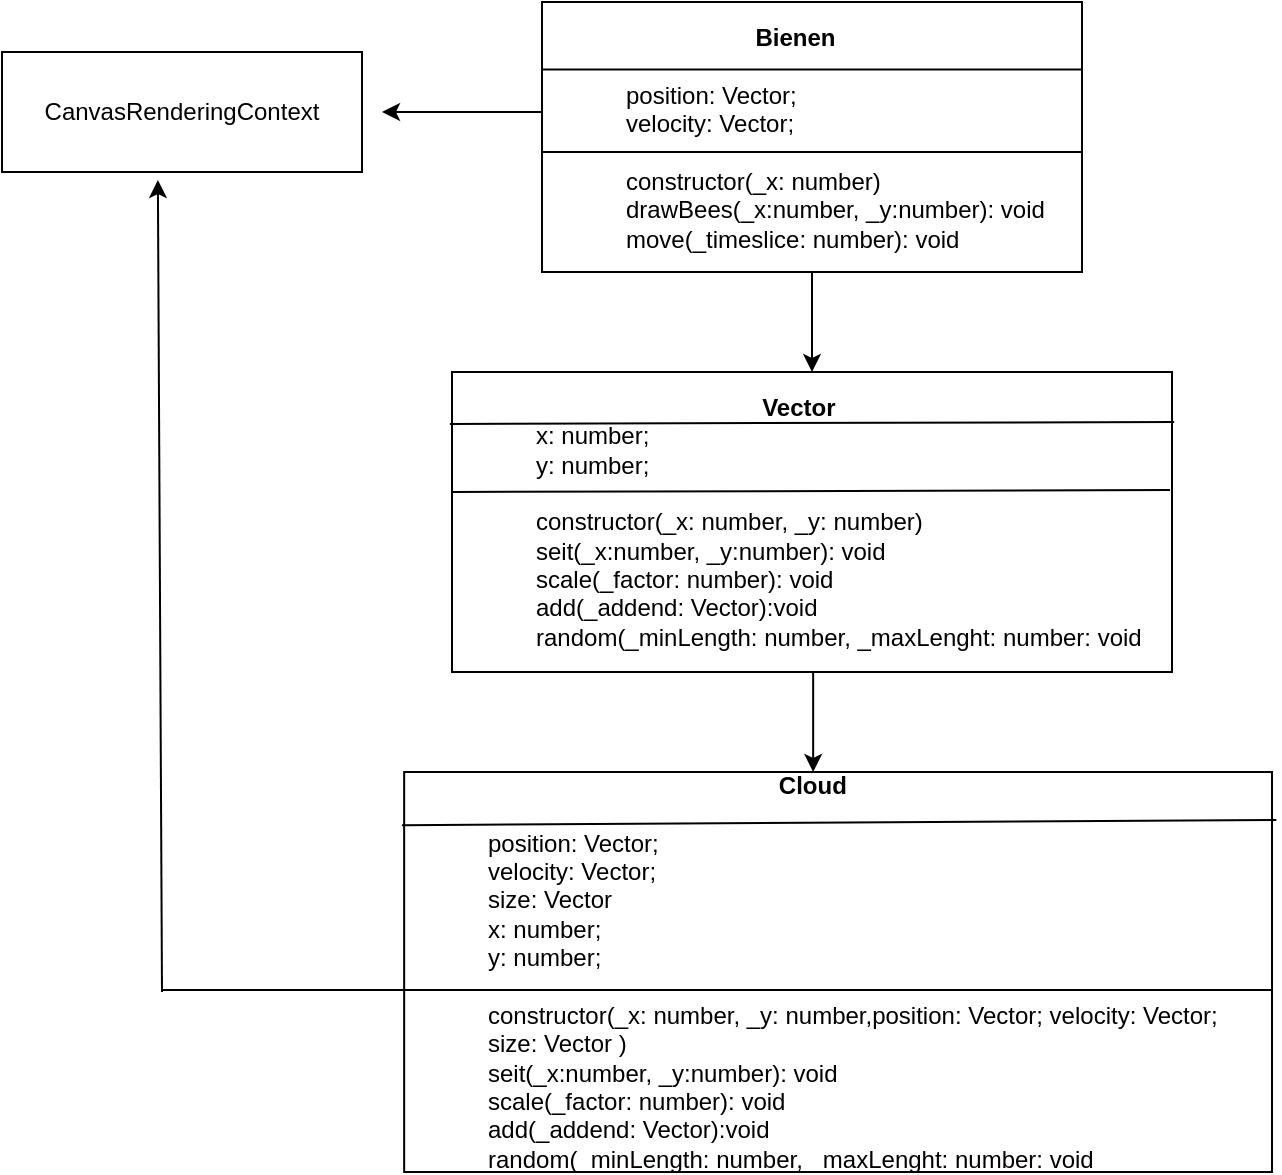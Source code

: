 <mxfile version="14.6.13" type="github">
  <diagram id="z7ZPEjlhhMBZymB7cSth" name="Page-1">
    <mxGraphModel dx="946" dy="645" grid="1" gridSize="10" guides="1" tooltips="1" connect="1" arrows="1" fold="1" page="1" pageScale="1" pageWidth="827" pageHeight="1169" math="0" shadow="0">
      <root>
        <mxCell id="0" />
        <mxCell id="1" parent="0" />
        <mxCell id="3A--D1iM8Y7gxvbmCqtf-2" value="CanvasRenderingContext" style="rounded=0;whiteSpace=wrap;html=1;" vertex="1" parent="1">
          <mxGeometry x="50" y="130" width="180" height="60" as="geometry" />
        </mxCell>
        <mxCell id="3A--D1iM8Y7gxvbmCqtf-3" value="" style="endArrow=classic;html=1;" edge="1" parent="1">
          <mxGeometry width="50" height="50" relative="1" as="geometry">
            <mxPoint x="320" y="160" as="sourcePoint" />
            <mxPoint x="240" y="160" as="targetPoint" />
          </mxGeometry>
        </mxCell>
        <mxCell id="3A--D1iM8Y7gxvbmCqtf-4" value="&lt;div style=&quot;text-align: center&quot;&gt;&lt;b&gt;Bienen&lt;/b&gt;&lt;/div&gt;&lt;blockquote style=&quot;margin: 0 0 0 40px ; border: none ; padding: 0px&quot;&gt;&lt;br&gt;position: Vector;&lt;br&gt;velocity: Vector;&lt;/blockquote&gt;&lt;blockquote style=&quot;margin: 0 0 0 40px ; border: none ; padding: 0px&quot;&gt;&lt;br&gt;constructor(_x: number)&lt;br&gt;drawBees(_x:number, _y:number): void&lt;br&gt;move(_timeslice: number): void&lt;/blockquote&gt;" style="rounded=0;whiteSpace=wrap;html=1;align=left;" vertex="1" parent="1">
          <mxGeometry x="320" y="105" width="270" height="135" as="geometry" />
        </mxCell>
        <mxCell id="3A--D1iM8Y7gxvbmCqtf-5" value="" style="endArrow=none;html=1;entryX=1;entryY=0.25;entryDx=0;entryDy=0;exitX=0;exitY=0.25;exitDx=0;exitDy=0;" edge="1" parent="1" source="3A--D1iM8Y7gxvbmCqtf-4" target="3A--D1iM8Y7gxvbmCqtf-4">
          <mxGeometry width="50" height="50" relative="1" as="geometry">
            <mxPoint x="460" y="360" as="sourcePoint" />
            <mxPoint x="510" y="310" as="targetPoint" />
          </mxGeometry>
        </mxCell>
        <mxCell id="3A--D1iM8Y7gxvbmCqtf-6" value="" style="endArrow=none;html=1;entryX=1;entryY=0.25;entryDx=0;entryDy=0;exitX=0;exitY=0.25;exitDx=0;exitDy=0;" edge="1" parent="1">
          <mxGeometry width="50" height="50" relative="1" as="geometry">
            <mxPoint x="320" y="180" as="sourcePoint" />
            <mxPoint x="590" y="180" as="targetPoint" />
          </mxGeometry>
        </mxCell>
        <mxCell id="3A--D1iM8Y7gxvbmCqtf-7" value="&lt;div style=&quot;text-align: center&quot;&gt;&lt;b&gt;Vector&lt;/b&gt;&lt;/div&gt;&lt;blockquote style=&quot;margin: 0 0 0 40px ; border: none ; padding: 0px&quot;&gt;x: number;&lt;/blockquote&gt;&lt;blockquote style=&quot;margin: 0 0 0 40px ; border: none ; padding: 0px&quot;&gt;y: number;&lt;/blockquote&gt;&lt;blockquote style=&quot;margin: 0 0 0 40px ; border: none ; padding: 0px&quot;&gt;&lt;br&gt;&lt;/blockquote&gt;&lt;blockquote style=&quot;margin: 0 0 0 40px ; border: none ; padding: 0px&quot;&gt;constructor(_x: number, _y: number)&lt;br&gt;&lt;/blockquote&gt;&lt;blockquote style=&quot;margin: 0 0 0 40px ; border: none ; padding: 0px&quot;&gt;seit(_x:number, _y:number): void&lt;br&gt;scale(_factor: number): void&lt;/blockquote&gt;&lt;blockquote style=&quot;margin: 0 0 0 40px ; border: none ; padding: 0px&quot;&gt;add(_addend: Vector):void&lt;/blockquote&gt;&lt;blockquote style=&quot;margin: 0 0 0 40px ; border: none ; padding: 0px&quot;&gt;random(_minLength: number, _maxLenght: number: void&lt;/blockquote&gt;" style="rounded=0;whiteSpace=wrap;html=1;align=left;" vertex="1" parent="1">
          <mxGeometry x="275" y="290" width="360" height="150" as="geometry" />
        </mxCell>
        <mxCell id="3A--D1iM8Y7gxvbmCqtf-8" value="" style="endArrow=none;html=1;entryX=1.003;entryY=0.167;entryDx=0;entryDy=0;exitX=-0.003;exitY=0.173;exitDx=0;exitDy=0;entryPerimeter=0;exitPerimeter=0;" edge="1" parent="1" source="3A--D1iM8Y7gxvbmCqtf-7" target="3A--D1iM8Y7gxvbmCqtf-7">
          <mxGeometry width="50" height="50" relative="1" as="geometry">
            <mxPoint x="415" y="545" as="sourcePoint" />
            <mxPoint x="465" y="495" as="targetPoint" />
          </mxGeometry>
        </mxCell>
        <mxCell id="3A--D1iM8Y7gxvbmCqtf-9" value="" style="endArrow=none;html=1;exitX=0;exitY=0.25;exitDx=0;exitDy=0;" edge="1" parent="1">
          <mxGeometry width="50" height="50" relative="1" as="geometry">
            <mxPoint x="275" y="350" as="sourcePoint" />
            <mxPoint x="634" y="349" as="targetPoint" />
          </mxGeometry>
        </mxCell>
        <mxCell id="3A--D1iM8Y7gxvbmCqtf-10" value="" style="endArrow=classic;html=1;exitX=0.5;exitY=1;exitDx=0;exitDy=0;" edge="1" parent="1" source="3A--D1iM8Y7gxvbmCqtf-4" target="3A--D1iM8Y7gxvbmCqtf-7">
          <mxGeometry width="50" height="50" relative="1" as="geometry">
            <mxPoint x="460" y="410" as="sourcePoint" />
            <mxPoint x="510" y="360" as="targetPoint" />
          </mxGeometry>
        </mxCell>
        <mxCell id="3A--D1iM8Y7gxvbmCqtf-11" value="&lt;div style=&quot;text-align: center&quot;&gt;&lt;span style=&quot;text-align: left&quot;&gt;&lt;b&gt;Cloud&lt;/b&gt;&lt;/span&gt;&lt;/div&gt;&lt;div style=&quot;text-align: center&quot;&gt;&lt;span style=&quot;text-align: left&quot;&gt;&lt;b&gt;&lt;br&gt;&lt;/b&gt;&lt;/span&gt;&lt;/div&gt;&lt;blockquote style=&quot;margin: 0 0 0 40px ; border: none ; padding: 0px&quot;&gt;&lt;div&gt;&lt;span&gt;position: Vector;&lt;/span&gt;&lt;/div&gt;&lt;div&gt;&lt;span&gt;velocity: Vector;&lt;/span&gt;&lt;/div&gt;&lt;div&gt;&lt;span&gt;size: Vector&lt;/span&gt;&lt;/div&gt;&lt;div&gt;&lt;span&gt;x: number;&lt;/span&gt;&lt;/div&gt;&lt;div&gt;&lt;span&gt;y: number;&lt;/span&gt;&lt;/div&gt;&lt;/blockquote&gt;&lt;blockquote style=&quot;margin: 0 0 0 40px ; border: none ; padding: 0px&quot;&gt;&lt;br&gt;&lt;/blockquote&gt;&lt;blockquote style=&quot;margin: 0 0 0 40px ; border: none ; padding: 0px&quot;&gt;constructor(_x: number, _y: number,position: Vector; velocity: Vector;&lt;/blockquote&gt;&lt;blockquote style=&quot;margin: 0 0 0 40px ; border: none ; padding: 0px&quot;&gt;size: Vector )&lt;br&gt;&lt;/blockquote&gt;&lt;blockquote style=&quot;margin: 0 0 0 40px ; border: none ; padding: 0px&quot;&gt;seit(_x:number, _y:number): void&lt;br&gt;scale(_factor: number): void&lt;/blockquote&gt;&lt;blockquote style=&quot;margin: 0 0 0 40px ; border: none ; padding: 0px&quot;&gt;add(_addend: Vector):void&lt;/blockquote&gt;&lt;blockquote style=&quot;margin: 0 0 0 40px ; border: none ; padding: 0px&quot;&gt;random(_minLength: number, _maxLenght: number: void&lt;/blockquote&gt;" style="rounded=0;whiteSpace=wrap;html=1;align=left;" vertex="1" parent="1">
          <mxGeometry x="251.08" y="490" width="433.92" height="200" as="geometry" />
        </mxCell>
        <mxCell id="3A--D1iM8Y7gxvbmCqtf-12" value="" style="endArrow=none;html=1;entryX=1.005;entryY=0.12;entryDx=0;entryDy=0;exitX=-0.003;exitY=0.173;exitDx=0;exitDy=0;entryPerimeter=0;exitPerimeter=0;" edge="1" parent="1" target="3A--D1iM8Y7gxvbmCqtf-11">
          <mxGeometry width="50" height="50" relative="1" as="geometry">
            <mxPoint x="250" y="516.6" as="sourcePoint" />
            <mxPoint x="612.16" y="515.4" as="targetPoint" />
          </mxGeometry>
        </mxCell>
        <mxCell id="3A--D1iM8Y7gxvbmCqtf-13" value="" style="endArrow=none;html=1;exitX=0;exitY=0.5;exitDx=0;exitDy=0;entryX=1;entryY=0.5;entryDx=0;entryDy=0;" edge="1" parent="1">
          <mxGeometry width="50" height="50" relative="1" as="geometry">
            <mxPoint x="251.08" y="599" as="sourcePoint" />
            <mxPoint x="685" y="599" as="targetPoint" />
          </mxGeometry>
        </mxCell>
        <mxCell id="3A--D1iM8Y7gxvbmCqtf-14" value="" style="endArrow=classic;html=1;exitX=0.5;exitY=1;exitDx=0;exitDy=0;" edge="1" parent="1">
          <mxGeometry width="50" height="50" relative="1" as="geometry">
            <mxPoint x="455.58" y="440" as="sourcePoint" />
            <mxPoint x="455.58" y="490" as="targetPoint" />
          </mxGeometry>
        </mxCell>
        <mxCell id="3A--D1iM8Y7gxvbmCqtf-18" value="" style="endArrow=none;html=1;" edge="1" parent="1">
          <mxGeometry width="50" height="50" relative="1" as="geometry">
            <mxPoint x="130" y="599" as="sourcePoint" />
            <mxPoint x="251.08" y="599" as="targetPoint" />
          </mxGeometry>
        </mxCell>
        <mxCell id="3A--D1iM8Y7gxvbmCqtf-19" value="" style="endArrow=classic;html=1;entryX=0.433;entryY=1.067;entryDx=0;entryDy=0;entryPerimeter=0;" edge="1" parent="1" target="3A--D1iM8Y7gxvbmCqtf-2">
          <mxGeometry width="50" height="50" relative="1" as="geometry">
            <mxPoint x="130" y="600" as="sourcePoint" />
            <mxPoint x="510" y="420" as="targetPoint" />
          </mxGeometry>
        </mxCell>
      </root>
    </mxGraphModel>
  </diagram>
</mxfile>
